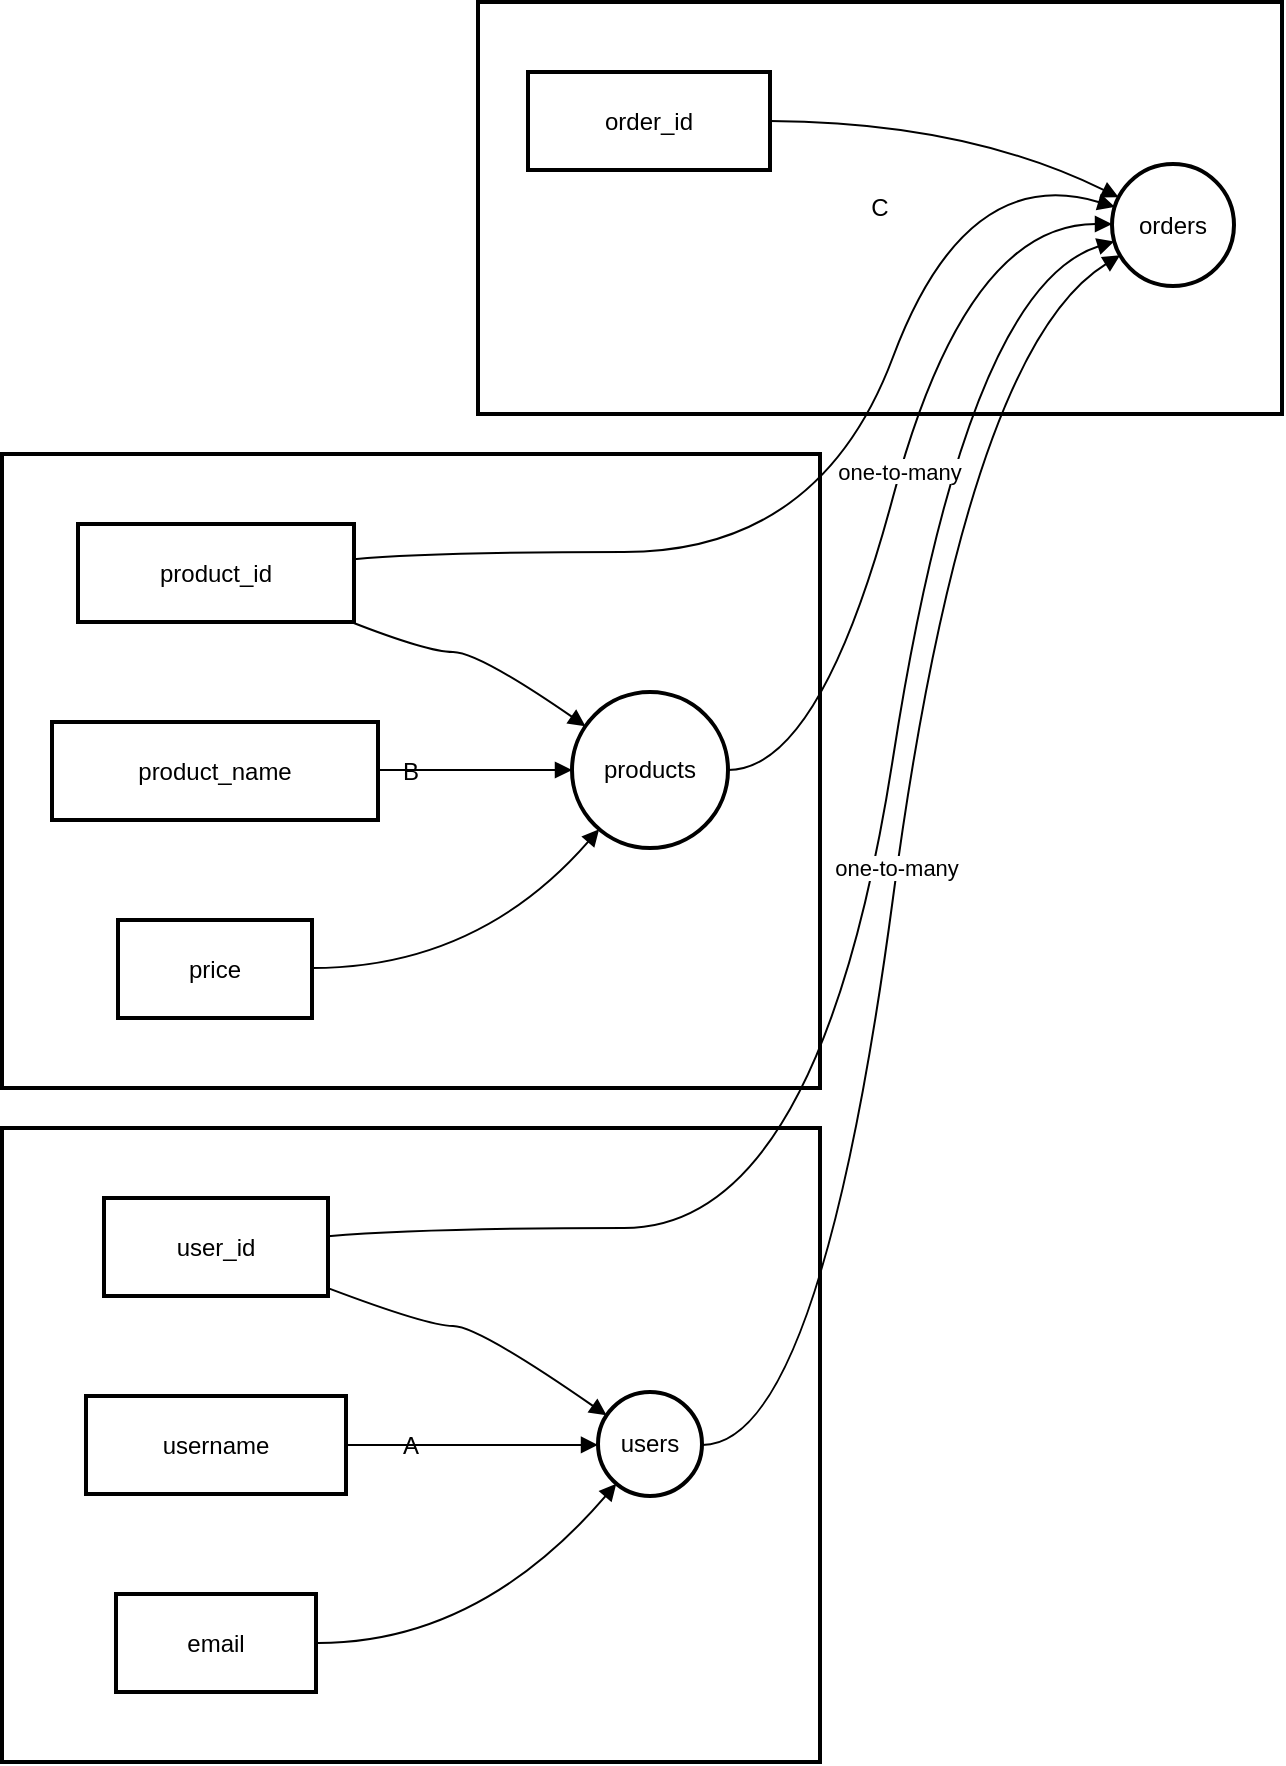 <mxfile version="25.0.3">
  <diagram name="Página-1" id="kyJ7Qym2FN42F0J0l616">
    <mxGraphModel>
      <root>
        <mxCell id="0" />
        <mxCell id="1" parent="0" />
        <mxCell id="2" value="C" style="whiteSpace=wrap;strokeWidth=2;" vertex="1" parent="1">
          <mxGeometry x="246" y="8" width="402" height="206" as="geometry" />
        </mxCell>
        <mxCell id="3" value="B" style="whiteSpace=wrap;strokeWidth=2;" vertex="1" parent="1">
          <mxGeometry x="8" y="234" width="409" height="317" as="geometry" />
        </mxCell>
        <mxCell id="4" value="A" style="whiteSpace=wrap;strokeWidth=2;" vertex="1" parent="1">
          <mxGeometry x="8" y="571" width="409" height="317" as="geometry" />
        </mxCell>
        <mxCell id="5" value="users" style="ellipse;aspect=fixed;strokeWidth=2;whiteSpace=wrap;" vertex="1" parent="1">
          <mxGeometry x="306" y="703" width="52" height="52" as="geometry" />
        </mxCell>
        <mxCell id="6" value="user_id" style="whiteSpace=wrap;strokeWidth=2;" vertex="1" parent="1">
          <mxGeometry x="59" y="606" width="112" height="49" as="geometry" />
        </mxCell>
        <mxCell id="7" value="username" style="whiteSpace=wrap;strokeWidth=2;" vertex="1" parent="1">
          <mxGeometry x="50" y="705" width="130" height="49" as="geometry" />
        </mxCell>
        <mxCell id="8" value="email" style="whiteSpace=wrap;strokeWidth=2;" vertex="1" parent="1">
          <mxGeometry x="65" y="804" width="100" height="49" as="geometry" />
        </mxCell>
        <mxCell id="9" value="products" style="ellipse;aspect=fixed;strokeWidth=2;whiteSpace=wrap;" vertex="1" parent="1">
          <mxGeometry x="293" y="353" width="78" height="78" as="geometry" />
        </mxCell>
        <mxCell id="10" value="product_id" style="whiteSpace=wrap;strokeWidth=2;" vertex="1" parent="1">
          <mxGeometry x="46" y="269" width="138" height="49" as="geometry" />
        </mxCell>
        <mxCell id="11" value="product_name" style="whiteSpace=wrap;strokeWidth=2;" vertex="1" parent="1">
          <mxGeometry x="33" y="368" width="163" height="49" as="geometry" />
        </mxCell>
        <mxCell id="12" value="price" style="whiteSpace=wrap;strokeWidth=2;" vertex="1" parent="1">
          <mxGeometry x="66" y="467" width="97" height="49" as="geometry" />
        </mxCell>
        <mxCell id="13" value="orders" style="ellipse;aspect=fixed;strokeWidth=2;whiteSpace=wrap;" vertex="1" parent="1">
          <mxGeometry x="563" y="89" width="61" height="61" as="geometry" />
        </mxCell>
        <mxCell id="14" value="order_id" style="whiteSpace=wrap;strokeWidth=2;" vertex="1" parent="1">
          <mxGeometry x="271" y="43" width="121" height="49" as="geometry" />
        </mxCell>
        <mxCell id="15" value="" style="curved=1;startArrow=none;endArrow=block;exitX=1;exitY=0.92;entryX=-0.01;entryY=0.16;" edge="1" parent="1" source="6" target="5">
          <mxGeometry relative="1" as="geometry">
            <Array as="points">
              <mxPoint x="221" y="670" />
              <mxPoint x="246" y="670" />
            </Array>
          </mxGeometry>
        </mxCell>
        <mxCell id="16" value="" style="curved=1;startArrow=none;endArrow=block;exitX=1;exitY=0.5;entryX=-0.01;entryY=0.51;" edge="1" parent="1" source="7" target="5">
          <mxGeometry relative="1" as="geometry">
            <Array as="points" />
          </mxGeometry>
        </mxCell>
        <mxCell id="17" value="" style="curved=1;startArrow=none;endArrow=block;exitX=1;exitY=0.5;entryX=0.06;entryY=1.01;" edge="1" parent="1" source="8" target="5">
          <mxGeometry relative="1" as="geometry">
            <Array as="points">
              <mxPoint x="246" y="829" />
            </Array>
          </mxGeometry>
        </mxCell>
        <mxCell id="18" value="" style="curved=1;startArrow=none;endArrow=block;exitX=0.98;exitY=0.99;entryX=0;entryY=0.16;" edge="1" parent="1" source="10" target="9">
          <mxGeometry relative="1" as="geometry">
            <Array as="points">
              <mxPoint x="221" y="333" />
              <mxPoint x="246" y="333" />
            </Array>
          </mxGeometry>
        </mxCell>
        <mxCell id="19" value="" style="curved=1;startArrow=none;endArrow=block;exitX=1;exitY=0.49;entryX=0;entryY=0.5;" edge="1" parent="1" source="11" target="9">
          <mxGeometry relative="1" as="geometry">
            <Array as="points" />
          </mxGeometry>
        </mxCell>
        <mxCell id="20" value="" style="curved=1;startArrow=none;endArrow=block;exitX=1;exitY=0.49;entryX=0.07;entryY=1;" edge="1" parent="1" source="12" target="9">
          <mxGeometry relative="1" as="geometry">
            <Array as="points">
              <mxPoint x="246" y="491" />
            </Array>
          </mxGeometry>
        </mxCell>
        <mxCell id="21" value="" style="curved=1;startArrow=none;endArrow=block;exitX=1;exitY=0.5;entryX=0;entryY=0.24;" edge="1" parent="1" source="14" target="13">
          <mxGeometry relative="1" as="geometry">
            <Array as="points">
              <mxPoint x="490" y="68" />
            </Array>
          </mxGeometry>
        </mxCell>
        <mxCell id="22" value="" style="curved=1;startArrow=none;endArrow=block;exitX=1;exitY=0.39;entryX=0;entryY=0.64;" edge="1" parent="1" source="6" target="13">
          <mxGeometry relative="1" as="geometry">
            <Array as="points">
              <mxPoint x="221" y="621" />
              <mxPoint x="417" y="621" />
              <mxPoint x="490" y="151" />
            </Array>
          </mxGeometry>
        </mxCell>
        <mxCell id="23" value="" style="curved=1;startArrow=none;endArrow=block;exitX=1;exitY=0.36;entryX=0;entryY=0.34;" edge="1" parent="1" source="10" target="13">
          <mxGeometry relative="1" as="geometry">
            <Array as="points">
              <mxPoint x="221" y="283" />
              <mxPoint x="417" y="283" />
              <mxPoint x="490" y="88" />
            </Array>
          </mxGeometry>
        </mxCell>
        <mxCell id="24" value="one-to-many" style="curved=1;startArrow=none;endArrow=block;exitX=1;exitY=0.51;entryX=0;entryY=0.79;" edge="1" parent="1" source="5" target="13">
          <mxGeometry relative="1" as="geometry">
            <Array as="points">
              <mxPoint x="417" y="730" />
              <mxPoint x="490" y="182" />
            </Array>
          </mxGeometry>
        </mxCell>
        <mxCell id="25" value="one-to-many" style="curved=1;startArrow=none;endArrow=block;exitX=0.99;exitY=0.5;entryX=0;entryY=0.49;" edge="1" parent="1" source="9" target="13">
          <mxGeometry relative="1" as="geometry">
            <Array as="points">
              <mxPoint x="417" y="392" />
              <mxPoint x="490" y="119" />
            </Array>
          </mxGeometry>
        </mxCell>
      </root>
    </mxGraphModel>
  </diagram>
</mxfile>
